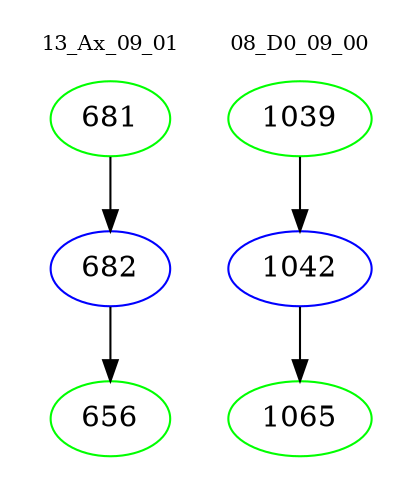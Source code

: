 digraph{
subgraph cluster_0 {
color = white
label = "13_Ax_09_01";
fontsize=10;
T0_681 [label="681", color="green"]
T0_681 -> T0_682 [color="black"]
T0_682 [label="682", color="blue"]
T0_682 -> T0_656 [color="black"]
T0_656 [label="656", color="green"]
}
subgraph cluster_1 {
color = white
label = "08_D0_09_00";
fontsize=10;
T1_1039 [label="1039", color="green"]
T1_1039 -> T1_1042 [color="black"]
T1_1042 [label="1042", color="blue"]
T1_1042 -> T1_1065 [color="black"]
T1_1065 [label="1065", color="green"]
}
}
